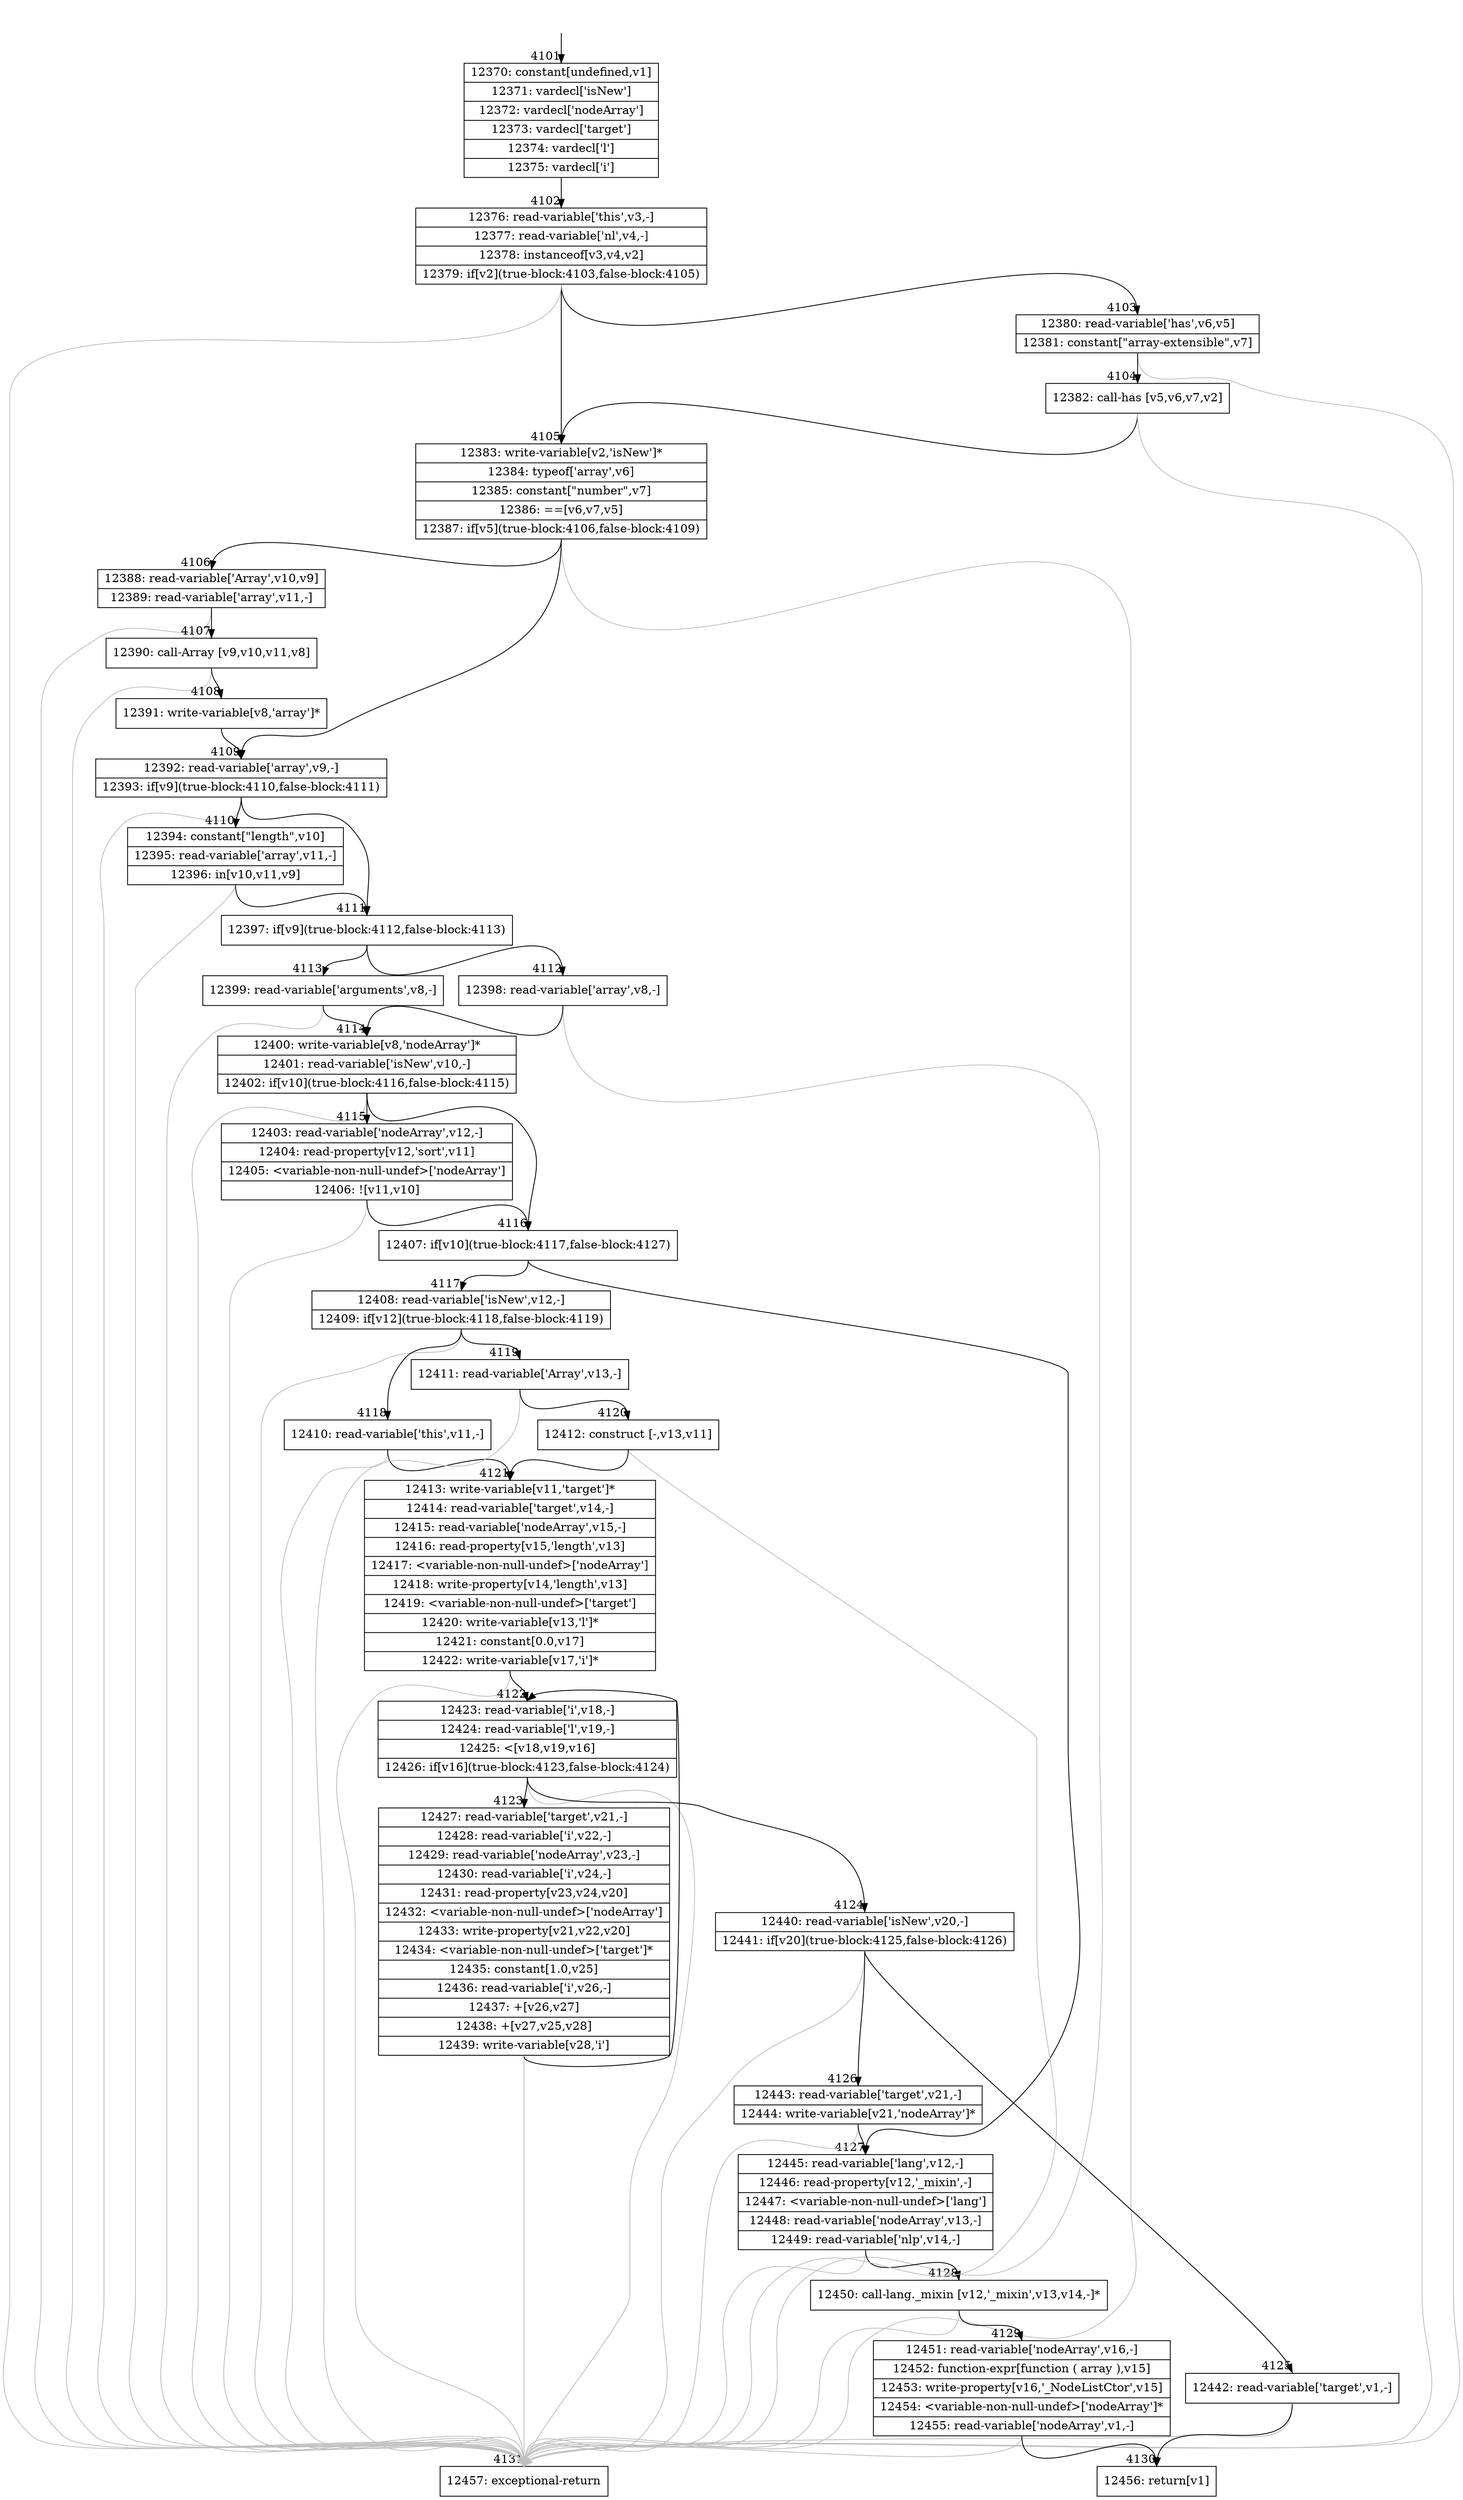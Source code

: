 digraph {
rankdir="TD"
BB_entry285[shape=none,label=""];
BB_entry285 -> BB4101 [tailport=s, headport=n, headlabel="    4101"]
BB4101 [shape=record label="{12370: constant[undefined,v1]|12371: vardecl['isNew']|12372: vardecl['nodeArray']|12373: vardecl['target']|12374: vardecl['l']|12375: vardecl['i']}" ] 
BB4101 -> BB4102 [tailport=s, headport=n, headlabel="      4102"]
BB4102 [shape=record label="{12376: read-variable['this',v3,-]|12377: read-variable['nl',v4,-]|12378: instanceof[v3,v4,v2]|12379: if[v2](true-block:4103,false-block:4105)}" ] 
BB4102 -> BB4105 [tailport=s, headport=n, headlabel="      4105"]
BB4102 -> BB4103 [tailport=s, headport=n, headlabel="      4103"]
BB4102 -> BB4131 [tailport=s, headport=n, color=gray, headlabel="      4131"]
BB4103 [shape=record label="{12380: read-variable['has',v6,v5]|12381: constant[\"array-extensible\",v7]}" ] 
BB4103 -> BB4104 [tailport=s, headport=n, headlabel="      4104"]
BB4103 -> BB4131 [tailport=s, headport=n, color=gray]
BB4104 [shape=record label="{12382: call-has [v5,v6,v7,v2]}" ] 
BB4104 -> BB4105 [tailport=s, headport=n]
BB4104 -> BB4131 [tailport=s, headport=n, color=gray]
BB4105 [shape=record label="{12383: write-variable[v2,'isNew']*|12384: typeof['array',v6]|12385: constant[\"number\",v7]|12386: ==[v6,v7,v5]|12387: if[v5](true-block:4106,false-block:4109)}" ] 
BB4105 -> BB4106 [tailport=s, headport=n, headlabel="      4106"]
BB4105 -> BB4109 [tailport=s, headport=n, headlabel="      4109"]
BB4105 -> BB4131 [tailport=s, headport=n, color=gray]
BB4106 [shape=record label="{12388: read-variable['Array',v10,v9]|12389: read-variable['array',v11,-]}" ] 
BB4106 -> BB4107 [tailport=s, headport=n, headlabel="      4107"]
BB4106 -> BB4131 [tailport=s, headport=n, color=gray]
BB4107 [shape=record label="{12390: call-Array [v9,v10,v11,v8]}" ] 
BB4107 -> BB4108 [tailport=s, headport=n, headlabel="      4108"]
BB4107 -> BB4131 [tailport=s, headport=n, color=gray]
BB4108 [shape=record label="{12391: write-variable[v8,'array']*}" ] 
BB4108 -> BB4109 [tailport=s, headport=n]
BB4109 [shape=record label="{12392: read-variable['array',v9,-]|12393: if[v9](true-block:4110,false-block:4111)}" ] 
BB4109 -> BB4111 [tailport=s, headport=n, headlabel="      4111"]
BB4109 -> BB4110 [tailport=s, headport=n, headlabel="      4110"]
BB4109 -> BB4131 [tailport=s, headport=n, color=gray]
BB4110 [shape=record label="{12394: constant[\"length\",v10]|12395: read-variable['array',v11,-]|12396: in[v10,v11,v9]}" ] 
BB4110 -> BB4111 [tailport=s, headport=n]
BB4110 -> BB4131 [tailport=s, headport=n, color=gray]
BB4111 [shape=record label="{12397: if[v9](true-block:4112,false-block:4113)}" ] 
BB4111 -> BB4112 [tailport=s, headport=n, headlabel="      4112"]
BB4111 -> BB4113 [tailport=s, headport=n, headlabel="      4113"]
BB4112 [shape=record label="{12398: read-variable['array',v8,-]}" ] 
BB4112 -> BB4114 [tailport=s, headport=n, headlabel="      4114"]
BB4112 -> BB4131 [tailport=s, headport=n, color=gray]
BB4113 [shape=record label="{12399: read-variable['arguments',v8,-]}" ] 
BB4113 -> BB4114 [tailport=s, headport=n]
BB4113 -> BB4131 [tailport=s, headport=n, color=gray]
BB4114 [shape=record label="{12400: write-variable[v8,'nodeArray']*|12401: read-variable['isNew',v10,-]|12402: if[v10](true-block:4116,false-block:4115)}" ] 
BB4114 -> BB4116 [tailport=s, headport=n, headlabel="      4116"]
BB4114 -> BB4115 [tailport=s, headport=n, headlabel="      4115"]
BB4114 -> BB4131 [tailport=s, headport=n, color=gray]
BB4115 [shape=record label="{12403: read-variable['nodeArray',v12,-]|12404: read-property[v12,'sort',v11]|12405: \<variable-non-null-undef\>['nodeArray']|12406: ![v11,v10]}" ] 
BB4115 -> BB4116 [tailport=s, headport=n]
BB4115 -> BB4131 [tailport=s, headport=n, color=gray]
BB4116 [shape=record label="{12407: if[v10](true-block:4117,false-block:4127)}" ] 
BB4116 -> BB4117 [tailport=s, headport=n, headlabel="      4117"]
BB4116 -> BB4127 [tailport=s, headport=n, headlabel="      4127"]
BB4117 [shape=record label="{12408: read-variable['isNew',v12,-]|12409: if[v12](true-block:4118,false-block:4119)}" ] 
BB4117 -> BB4118 [tailport=s, headport=n, headlabel="      4118"]
BB4117 -> BB4119 [tailport=s, headport=n, headlabel="      4119"]
BB4117 -> BB4131 [tailport=s, headport=n, color=gray]
BB4118 [shape=record label="{12410: read-variable['this',v11,-]}" ] 
BB4118 -> BB4121 [tailport=s, headport=n, headlabel="      4121"]
BB4118 -> BB4131 [tailport=s, headport=n, color=gray]
BB4119 [shape=record label="{12411: read-variable['Array',v13,-]}" ] 
BB4119 -> BB4120 [tailport=s, headport=n, headlabel="      4120"]
BB4119 -> BB4131 [tailport=s, headport=n, color=gray]
BB4120 [shape=record label="{12412: construct [-,v13,v11]}" ] 
BB4120 -> BB4121 [tailport=s, headport=n]
BB4120 -> BB4131 [tailport=s, headport=n, color=gray]
BB4121 [shape=record label="{12413: write-variable[v11,'target']*|12414: read-variable['target',v14,-]|12415: read-variable['nodeArray',v15,-]|12416: read-property[v15,'length',v13]|12417: \<variable-non-null-undef\>['nodeArray']|12418: write-property[v14,'length',v13]|12419: \<variable-non-null-undef\>['target']|12420: write-variable[v13,'l']*|12421: constant[0.0,v17]|12422: write-variable[v17,'i']*}" ] 
BB4121 -> BB4122 [tailport=s, headport=n, headlabel="      4122"]
BB4121 -> BB4131 [tailport=s, headport=n, color=gray]
BB4122 [shape=record label="{12423: read-variable['i',v18,-]|12424: read-variable['l',v19,-]|12425: \<[v18,v19,v16]|12426: if[v16](true-block:4123,false-block:4124)}" ] 
BB4122 -> BB4123 [tailport=s, headport=n, headlabel="      4123"]
BB4122 -> BB4124 [tailport=s, headport=n, headlabel="      4124"]
BB4122 -> BB4131 [tailport=s, headport=n, color=gray]
BB4123 [shape=record label="{12427: read-variable['target',v21,-]|12428: read-variable['i',v22,-]|12429: read-variable['nodeArray',v23,-]|12430: read-variable['i',v24,-]|12431: read-property[v23,v24,v20]|12432: \<variable-non-null-undef\>['nodeArray']|12433: write-property[v21,v22,v20]|12434: \<variable-non-null-undef\>['target']*|12435: constant[1.0,v25]|12436: read-variable['i',v26,-]|12437: +[v26,v27]|12438: +[v27,v25,v28]|12439: write-variable[v28,'i']}" ] 
BB4123 -> BB4122 [tailport=s, headport=n]
BB4123 -> BB4131 [tailport=s, headport=n, color=gray]
BB4124 [shape=record label="{12440: read-variable['isNew',v20,-]|12441: if[v20](true-block:4125,false-block:4126)}" ] 
BB4124 -> BB4125 [tailport=s, headport=n, headlabel="      4125"]
BB4124 -> BB4126 [tailport=s, headport=n, headlabel="      4126"]
BB4124 -> BB4131 [tailport=s, headport=n, color=gray]
BB4125 [shape=record label="{12442: read-variable['target',v1,-]}" ] 
BB4125 -> BB4130 [tailport=s, headport=n, headlabel="      4130"]
BB4125 -> BB4131 [tailport=s, headport=n, color=gray]
BB4126 [shape=record label="{12443: read-variable['target',v21,-]|12444: write-variable[v21,'nodeArray']*}" ] 
BB4126 -> BB4127 [tailport=s, headport=n]
BB4126 -> BB4131 [tailport=s, headport=n, color=gray]
BB4127 [shape=record label="{12445: read-variable['lang',v12,-]|12446: read-property[v12,'_mixin',-]|12447: \<variable-non-null-undef\>['lang']|12448: read-variable['nodeArray',v13,-]|12449: read-variable['nlp',v14,-]}" ] 
BB4127 -> BB4128 [tailport=s, headport=n, headlabel="      4128"]
BB4127 -> BB4131 [tailport=s, headport=n, color=gray]
BB4128 [shape=record label="{12450: call-lang._mixin [v12,'_mixin',v13,v14,-]*}" ] 
BB4128 -> BB4129 [tailport=s, headport=n, headlabel="      4129"]
BB4128 -> BB4131 [tailport=s, headport=n, color=gray]
BB4129 [shape=record label="{12451: read-variable['nodeArray',v16,-]|12452: function-expr[function ( array ),v15]|12453: write-property[v16,'_NodeListCtor',v15]|12454: \<variable-non-null-undef\>['nodeArray']*|12455: read-variable['nodeArray',v1,-]}" ] 
BB4129 -> BB4130 [tailport=s, headport=n]
BB4129 -> BB4131 [tailport=s, headport=n, color=gray]
BB4130 [shape=record label="{12456: return[v1]}" ] 
BB4131 [shape=record label="{12457: exceptional-return}" ] 
//#$~ 5525
}
